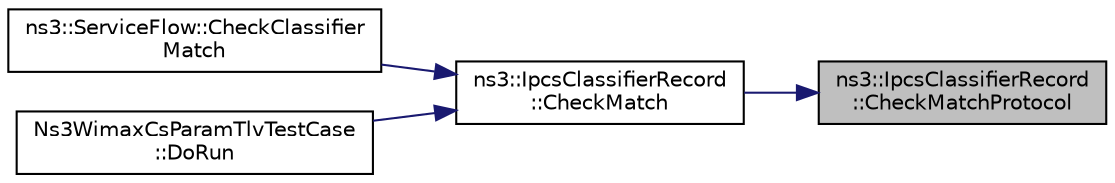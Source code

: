 digraph "ns3::IpcsClassifierRecord::CheckMatchProtocol"
{
 // LATEX_PDF_SIZE
  edge [fontname="Helvetica",fontsize="10",labelfontname="Helvetica",labelfontsize="10"];
  node [fontname="Helvetica",fontsize="10",shape=record];
  rankdir="RL";
  Node1 [label="ns3::IpcsClassifierRecord\l::CheckMatchProtocol",height=0.2,width=0.4,color="black", fillcolor="grey75", style="filled", fontcolor="black",tooltip="Check match protocol function."];
  Node1 -> Node2 [dir="back",color="midnightblue",fontsize="10",style="solid",fontname="Helvetica"];
  Node2 [label="ns3::IpcsClassifierRecord\l::CheckMatch",height=0.2,width=0.4,color="black", fillcolor="white", style="filled",URL="$classns3_1_1_ipcs_classifier_record.html#ac9deecc9ebe9346edfd89259050b8996",tooltip="check if a packets can be used with this classifier"];
  Node2 -> Node3 [dir="back",color="midnightblue",fontsize="10",style="solid",fontname="Helvetica"];
  Node3 [label="ns3::ServiceFlow::CheckClassifier\lMatch",height=0.2,width=0.4,color="black", fillcolor="white", style="filled",URL="$classns3_1_1_service_flow.html#ad91772f5884769da5cfd9a4394be5cc6",tooltip=" "];
  Node2 -> Node4 [dir="back",color="midnightblue",fontsize="10",style="solid",fontname="Helvetica"];
  Node4 [label="Ns3WimaxCsParamTlvTestCase\l::DoRun",height=0.2,width=0.4,color="black", fillcolor="white", style="filled",URL="$class_ns3_wimax_cs_param_tlv_test_case.html#a787e5b86252dac18778c864535b1d4d4",tooltip="Implementation to actually run this TestCase."];
}
